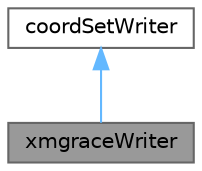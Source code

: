 digraph "xmgraceWriter"
{
 // LATEX_PDF_SIZE
  bgcolor="transparent";
  edge [fontname=Helvetica,fontsize=10,labelfontname=Helvetica,labelfontsize=10];
  node [fontname=Helvetica,fontsize=10,shape=box,height=0.2,width=0.4];
  Node1 [id="Node000001",label="xmgraceWriter",height=0.2,width=0.4,color="gray40", fillcolor="grey60", style="filled", fontcolor="black",tooltip="Write coordSet(s) in xmgrace format."];
  Node2 -> Node1 [id="edge1_Node000001_Node000002",dir="back",color="steelblue1",style="solid",tooltip=" "];
  Node2 [id="Node000002",label="coordSetWriter",height=0.2,width=0.4,color="gray40", fillcolor="white", style="filled",URL="$classFoam_1_1coordSetWriter.html",tooltip="Base class for writing coordSet(s) and tracks with fields."];
}
